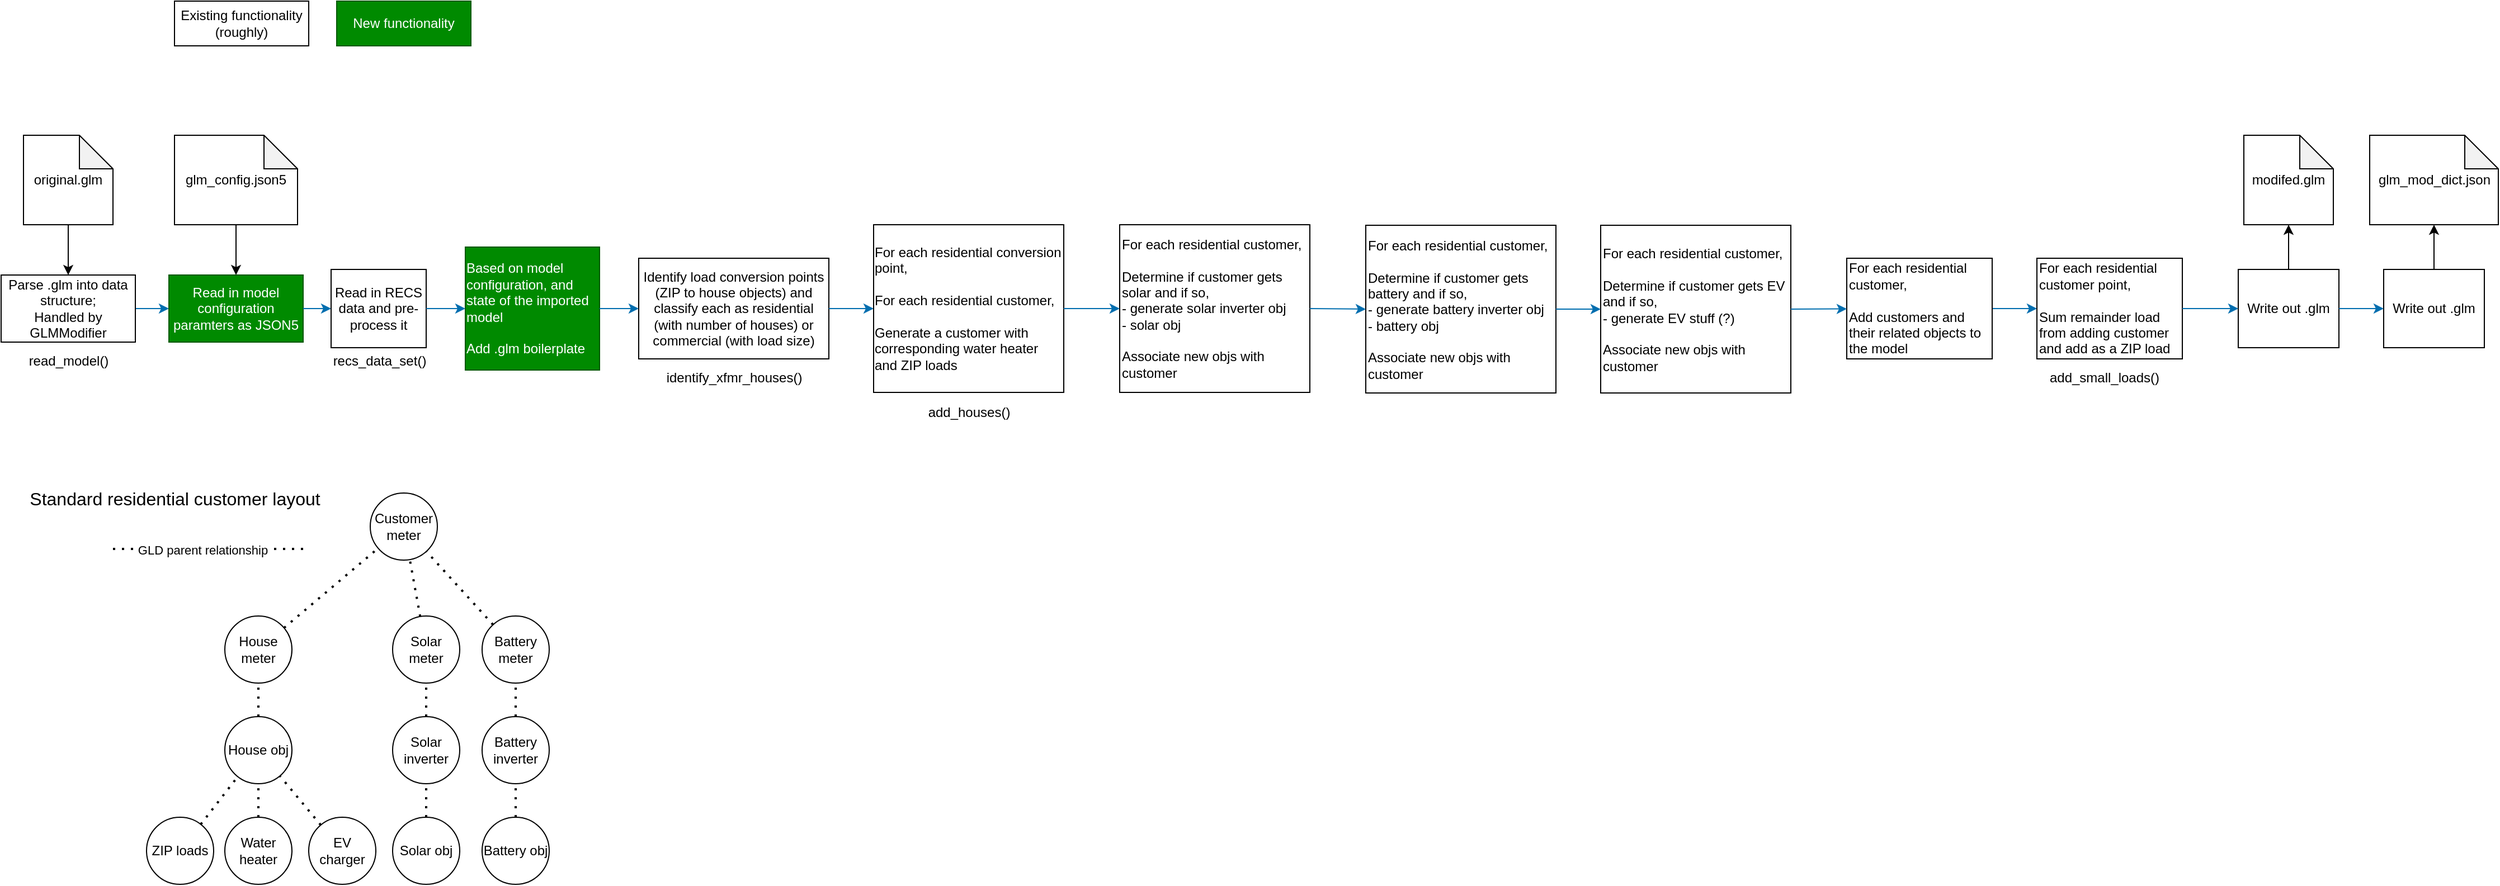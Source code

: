 <mxfile>
    <diagram id="M40tJBM27hI6XAPLBgmJ" name="Page-1">
        <mxGraphModel dx="1576" dy="964" grid="1" gridSize="10" guides="1" tooltips="1" connect="1" arrows="1" fold="1" page="1" pageScale="1" pageWidth="10000" pageHeight="10000" math="0" shadow="0">
            <root>
                <mxCell id="0"/>
                <mxCell id="1" parent="0"/>
                <mxCell id="4" style="edgeStyle=none;html=1;exitX=1;exitY=0.5;exitDx=0;exitDy=0;entryX=0;entryY=0.5;entryDx=0;entryDy=0;fillColor=#1ba1e2;strokeColor=#006EAF;" parent="1" source="2" target="35" edge="1">
                    <mxGeometry relative="1" as="geometry"/>
                </mxCell>
                <mxCell id="2" value="Parse .glm into data structure;&lt;br&gt;Handled by GLMModifier" style="rounded=0;whiteSpace=wrap;html=1;" parent="1" vertex="1">
                    <mxGeometry x="170" y="275" width="120" height="60" as="geometry"/>
                </mxCell>
                <mxCell id="3" value="Identify load conversion points (ZIP to house objects) and classify each as residential (with number of houses) or commercial (with load size)" style="rounded=0;whiteSpace=wrap;html=1;" parent="1" vertex="1">
                    <mxGeometry x="740" y="260" width="170" height="90" as="geometry"/>
                </mxCell>
                <mxCell id="6" style="edgeStyle=none;html=1;exitX=1;exitY=0.5;exitDx=0;exitDy=0;fillColor=#1ba1e2;strokeColor=#006EAF;entryX=0;entryY=0.5;entryDx=0;entryDy=0;" parent="1" source="3" target="85" edge="1">
                    <mxGeometry relative="1" as="geometry">
                        <mxPoint x="880" y="430" as="sourcePoint"/>
                        <mxPoint x="960" y="430" as="targetPoint"/>
                    </mxGeometry>
                </mxCell>
                <mxCell id="8" style="edgeStyle=none;html=1;fillColor=#1ba1e2;strokeColor=#006EAF;entryX=0;entryY=0.5;entryDx=0;entryDy=0;" parent="1" target="40" edge="1">
                    <mxGeometry relative="1" as="geometry">
                        <mxPoint x="1950" y="305" as="sourcePoint"/>
                        <mxPoint x="2300" y="300.5" as="targetPoint"/>
                    </mxGeometry>
                </mxCell>
                <mxCell id="32" style="edgeStyle=none;html=1;exitX=0.5;exitY=0.5;exitDx=0;exitDy=0;exitPerimeter=0;" parent="1" source="25" target="31" edge="1">
                    <mxGeometry relative="1" as="geometry"/>
                </mxCell>
                <mxCell id="25" value="Write out .glm" style="rounded=0;whiteSpace=wrap;html=1;" parent="1" vertex="1">
                    <mxGeometry x="2170" y="270" width="90" height="70" as="geometry"/>
                </mxCell>
                <mxCell id="31" value="modifed.glm" style="shape=note;whiteSpace=wrap;html=1;backgroundOutline=1;darkOpacity=0.05;" parent="1" vertex="1">
                    <mxGeometry x="2175" y="150" width="80" height="80" as="geometry"/>
                </mxCell>
                <mxCell id="33" value="original.glm" style="shape=note;whiteSpace=wrap;html=1;backgroundOutline=1;darkOpacity=0.05;" parent="1" vertex="1">
                    <mxGeometry x="190" y="150" width="80" height="80" as="geometry"/>
                </mxCell>
                <mxCell id="34" style="edgeStyle=none;html=1;exitX=0.5;exitY=1;exitDx=0;exitDy=0;entryX=0.5;entryY=0;entryDx=0;entryDy=0;exitPerimeter=0;" parent="1" source="33" target="2" edge="1">
                    <mxGeometry relative="1" as="geometry">
                        <mxPoint x="420" y="160" as="sourcePoint"/>
                        <mxPoint x="480" y="160" as="targetPoint"/>
                    </mxGeometry>
                </mxCell>
                <mxCell id="35" value="Read in model configuration paramters as JSON5" style="rounded=0;whiteSpace=wrap;html=1;fillColor=#008a00;fontColor=#ffffff;strokeColor=#005700;" parent="1" vertex="1">
                    <mxGeometry x="320" y="275" width="120" height="60" as="geometry"/>
                </mxCell>
                <mxCell id="37" style="edgeStyle=none;html=1;fillColor=#1ba1e2;strokeColor=#006EAF;entryX=0;entryY=0.5;entryDx=0;entryDy=0;" parent="1" target="81" edge="1">
                    <mxGeometry relative="1" as="geometry">
                        <mxPoint x="440" y="305" as="sourcePoint"/>
                        <mxPoint x="480" y="305" as="targetPoint"/>
                    </mxGeometry>
                </mxCell>
                <mxCell id="38" value="glm_config.json5" style="shape=note;whiteSpace=wrap;html=1;backgroundOutline=1;darkOpacity=0.05;" parent="1" vertex="1">
                    <mxGeometry x="325" y="150" width="110" height="80" as="geometry"/>
                </mxCell>
                <mxCell id="39" style="edgeStyle=none;html=1;exitX=0.5;exitY=1;exitDx=0;exitDy=0;exitPerimeter=0;" parent="1" source="38" target="35" edge="1">
                    <mxGeometry relative="1" as="geometry">
                        <mxPoint x="240" y="240" as="sourcePoint"/>
                        <mxPoint x="240" y="285" as="targetPoint"/>
                    </mxGeometry>
                </mxCell>
                <mxCell id="40" value="For each residential customer point,&lt;br&gt;&lt;br&gt;&lt;div style=&quot;&quot;&gt;&lt;span style=&quot;background-color: initial;&quot;&gt;Sum remainder load from adding customer and add as a ZIP load&lt;/span&gt;&lt;/div&gt;" style="rounded=0;whiteSpace=wrap;html=1;align=left;" parent="1" vertex="1">
                    <mxGeometry x="1990" y="260" width="130" height="90" as="geometry"/>
                </mxCell>
                <mxCell id="42" value="New functionality" style="rounded=0;whiteSpace=wrap;html=1;fillColor=#008a00;fontColor=#ffffff;strokeColor=#005700;" parent="1" vertex="1">
                    <mxGeometry x="470" y="30" width="120" height="40" as="geometry"/>
                </mxCell>
                <mxCell id="43" value="Existing functionality (roughly)" style="rounded=0;whiteSpace=wrap;html=1;" parent="1" vertex="1">
                    <mxGeometry x="325" y="30" width="120" height="40" as="geometry"/>
                </mxCell>
                <mxCell id="44" value="Customer meter" style="ellipse;whiteSpace=wrap;html=1;aspect=fixed;" parent="1" vertex="1">
                    <mxGeometry x="500" y="470" width="60" height="60" as="geometry"/>
                </mxCell>
                <mxCell id="45" value="House meter" style="ellipse;whiteSpace=wrap;html=1;aspect=fixed;" parent="1" vertex="1">
                    <mxGeometry x="370" y="580" width="60" height="60" as="geometry"/>
                </mxCell>
                <mxCell id="46" value="Solar meter" style="ellipse;whiteSpace=wrap;html=1;aspect=fixed;" parent="1" vertex="1">
                    <mxGeometry x="520" y="580" width="60" height="60" as="geometry"/>
                </mxCell>
                <mxCell id="47" value="Battery meter" style="ellipse;whiteSpace=wrap;html=1;aspect=fixed;" parent="1" vertex="1">
                    <mxGeometry x="600" y="580" width="60" height="60" as="geometry"/>
                </mxCell>
                <mxCell id="49" value="" style="endArrow=none;dashed=1;html=1;dashPattern=1 3;strokeWidth=2;" parent="1" source="45" target="44" edge="1">
                    <mxGeometry width="50" height="50" relative="1" as="geometry">
                        <mxPoint x="660" y="500" as="sourcePoint"/>
                        <mxPoint x="710" y="450" as="targetPoint"/>
                    </mxGeometry>
                </mxCell>
                <mxCell id="51" value="" style="endArrow=none;dashed=1;html=1;dashPattern=1 3;strokeWidth=2;" parent="1" source="46" target="44" edge="1">
                    <mxGeometry width="50" height="50" relative="1" as="geometry">
                        <mxPoint x="432.958" y="600.689" as="sourcePoint"/>
                        <mxPoint x="517.098" y="529.378" as="targetPoint"/>
                    </mxGeometry>
                </mxCell>
                <mxCell id="52" value="" style="endArrow=none;dashed=1;html=1;dashPattern=1 3;strokeWidth=2;" parent="1" source="47" target="44" edge="1">
                    <mxGeometry width="50" height="50" relative="1" as="geometry">
                        <mxPoint x="442.958" y="610.689" as="sourcePoint"/>
                        <mxPoint x="527.098" y="539.378" as="targetPoint"/>
                    </mxGeometry>
                </mxCell>
                <mxCell id="54" value="" style="endArrow=none;dashed=1;html=1;dashPattern=1 3;strokeWidth=2;" parent="1" edge="1">
                    <mxGeometry width="50" height="50" relative="1" as="geometry">
                        <mxPoint x="270" y="520" as="sourcePoint"/>
                        <mxPoint x="440" y="520" as="targetPoint"/>
                    </mxGeometry>
                </mxCell>
                <mxCell id="55" value="GLD parent relationship" style="edgeLabel;html=1;align=center;verticalAlign=middle;resizable=0;points=[];" parent="54" vertex="1" connectable="0">
                    <mxGeometry x="-0.517" y="2" relative="1" as="geometry">
                        <mxPoint x="39" y="3" as="offset"/>
                    </mxGeometry>
                </mxCell>
                <mxCell id="56" value="House obj" style="ellipse;whiteSpace=wrap;html=1;aspect=fixed;" parent="1" vertex="1">
                    <mxGeometry x="370" y="670" width="60" height="60" as="geometry"/>
                </mxCell>
                <mxCell id="57" value="ZIP loads" style="ellipse;whiteSpace=wrap;html=1;aspect=fixed;" parent="1" vertex="1">
                    <mxGeometry x="300" y="760" width="60" height="60" as="geometry"/>
                </mxCell>
                <mxCell id="58" value="Water heater" style="ellipse;whiteSpace=wrap;html=1;aspect=fixed;" parent="1" vertex="1">
                    <mxGeometry x="370" y="760" width="60" height="60" as="geometry"/>
                </mxCell>
                <mxCell id="59" value="" style="endArrow=none;dashed=1;html=1;dashPattern=1 3;strokeWidth=2;" parent="1" source="56" target="45" edge="1">
                    <mxGeometry width="50" height="50" relative="1" as="geometry">
                        <mxPoint x="432.958" y="600.689" as="sourcePoint"/>
                        <mxPoint x="517.098" y="529.378" as="targetPoint"/>
                    </mxGeometry>
                </mxCell>
                <mxCell id="60" value="" style="endArrow=none;dashed=1;html=1;dashPattern=1 3;strokeWidth=2;" parent="1" source="57" target="56" edge="1">
                    <mxGeometry width="50" height="50" relative="1" as="geometry">
                        <mxPoint x="442.958" y="610.689" as="sourcePoint"/>
                        <mxPoint x="527.098" y="539.378" as="targetPoint"/>
                    </mxGeometry>
                </mxCell>
                <mxCell id="62" value="" style="endArrow=none;dashed=1;html=1;dashPattern=1 3;strokeWidth=2;" parent="1" source="58" target="56" edge="1">
                    <mxGeometry width="50" height="50" relative="1" as="geometry">
                        <mxPoint x="452.958" y="620.689" as="sourcePoint"/>
                        <mxPoint x="537.098" y="549.378" as="targetPoint"/>
                    </mxGeometry>
                </mxCell>
                <mxCell id="64" value="Solar inverter" style="ellipse;whiteSpace=wrap;html=1;aspect=fixed;" parent="1" vertex="1">
                    <mxGeometry x="520" y="670" width="60" height="60" as="geometry"/>
                </mxCell>
                <mxCell id="65" value="Battery inverter" style="ellipse;whiteSpace=wrap;html=1;aspect=fixed;" parent="1" vertex="1">
                    <mxGeometry x="600" y="670" width="60" height="60" as="geometry"/>
                </mxCell>
                <mxCell id="67" value="" style="endArrow=none;dashed=1;html=1;dashPattern=1 3;strokeWidth=2;" parent="1" source="64" target="46" edge="1">
                    <mxGeometry width="50" height="50" relative="1" as="geometry">
                        <mxPoint x="572.339" y="592.655" as="sourcePoint"/>
                        <mxPoint x="597.586" y="537.311" as="targetPoint"/>
                    </mxGeometry>
                </mxCell>
                <mxCell id="68" value="" style="endArrow=none;dashed=1;html=1;dashPattern=1 3;strokeWidth=2;" parent="1" source="65" target="47" edge="1">
                    <mxGeometry width="50" height="50" relative="1" as="geometry">
                        <mxPoint x="582.339" y="602.655" as="sourcePoint"/>
                        <mxPoint x="607.586" y="547.311" as="targetPoint"/>
                    </mxGeometry>
                </mxCell>
                <mxCell id="70" value="Solar obj" style="ellipse;whiteSpace=wrap;html=1;aspect=fixed;" parent="1" vertex="1">
                    <mxGeometry x="520" y="760" width="60" height="60" as="geometry"/>
                </mxCell>
                <mxCell id="71" value="Battery obj" style="ellipse;whiteSpace=wrap;html=1;aspect=fixed;" parent="1" vertex="1">
                    <mxGeometry x="600" y="760" width="60" height="60" as="geometry"/>
                </mxCell>
                <mxCell id="72" value="" style="endArrow=none;dashed=1;html=1;dashPattern=1 3;strokeWidth=2;" parent="1" source="70" target="64" edge="1">
                    <mxGeometry width="50" height="50" relative="1" as="geometry">
                        <mxPoint x="560" y="680" as="sourcePoint"/>
                        <mxPoint x="560" y="700" as="targetPoint"/>
                    </mxGeometry>
                </mxCell>
                <mxCell id="73" value="" style="endArrow=none;dashed=1;html=1;dashPattern=1 3;strokeWidth=2;" parent="1" source="71" target="65" edge="1">
                    <mxGeometry width="50" height="50" relative="1" as="geometry">
                        <mxPoint x="570" y="690" as="sourcePoint"/>
                        <mxPoint x="570" y="660" as="targetPoint"/>
                    </mxGeometry>
                </mxCell>
                <mxCell id="74" value="&lt;font style=&quot;font-size: 16px;&quot;&gt;Standard residential customer layout&lt;/font&gt;" style="text;html=1;align=center;verticalAlign=middle;resizable=0;points=[];autosize=1;strokeColor=none;fillColor=none;" parent="1" vertex="1">
                    <mxGeometry x="185" y="460" width="280" height="30" as="geometry"/>
                </mxCell>
                <mxCell id="76" value="&lt;font style=&quot;font-size: 12px;&quot;&gt;add_small_loads()&lt;/font&gt;" style="text;html=1;align=center;verticalAlign=middle;resizable=0;points=[];autosize=1;strokeColor=none;fillColor=none;fontSize=16;" parent="1" vertex="1">
                    <mxGeometry x="1990" y="350" width="120" height="30" as="geometry"/>
                </mxCell>
                <mxCell id="77" value="&lt;span style=&quot;font-size: 12px;&quot;&gt;add_houses()&lt;/span&gt;" style="text;html=1;align=center;verticalAlign=middle;resizable=0;points=[];autosize=1;strokeColor=none;fillColor=none;fontSize=16;" parent="1" vertex="1">
                    <mxGeometry x="985" y="380.5" width="100" height="30" as="geometry"/>
                </mxCell>
                <mxCell id="78" value="&lt;span style=&quot;font-size: 12px;&quot;&gt;identify_xfmr_houses()&lt;/span&gt;" style="text;html=1;align=center;verticalAlign=middle;resizable=0;points=[];autosize=1;strokeColor=none;fillColor=none;fontSize=16;" parent="1" vertex="1">
                    <mxGeometry x="755" y="350" width="140" height="30" as="geometry"/>
                </mxCell>
                <mxCell id="79" value="&lt;div style=&quot;text-align: left;&quot;&gt;&lt;span style=&quot;background-color: initial;&quot;&gt;Based on model configuration, and state of the imported model&lt;/span&gt;&lt;/div&gt;&lt;div style=&quot;text-align: left;&quot;&gt;&lt;span style=&quot;background-color: initial;&quot;&gt;&lt;br&gt;&lt;/span&gt;&lt;/div&gt;&lt;div style=&quot;text-align: left;&quot;&gt;&lt;span style=&quot;background-color: initial;&quot;&gt;Add .glm boilerplate&lt;/span&gt;&lt;/div&gt;" style="rounded=0;whiteSpace=wrap;html=1;fillColor=#008a00;fontColor=#ffffff;strokeColor=#005700;" parent="1" vertex="1">
                    <mxGeometry x="585" y="250" width="120" height="110" as="geometry"/>
                </mxCell>
                <mxCell id="80" style="edgeStyle=none;html=1;exitX=1;exitY=0.5;exitDx=0;exitDy=0;fillColor=#1ba1e2;strokeColor=#006EAF;entryX=0;entryY=0.5;entryDx=0;entryDy=0;" parent="1" source="79" target="3" edge="1">
                    <mxGeometry relative="1" as="geometry">
                        <mxPoint x="450" y="315" as="sourcePoint"/>
                        <mxPoint x="585" y="315" as="targetPoint"/>
                    </mxGeometry>
                </mxCell>
                <mxCell id="81" value="Read in RECS data and pre-process it" style="rounded=0;whiteSpace=wrap;html=1;" parent="1" vertex="1">
                    <mxGeometry x="465" y="270" width="85" height="70" as="geometry"/>
                </mxCell>
                <mxCell id="82" style="edgeStyle=none;html=1;fillColor=#1ba1e2;strokeColor=#006EAF;entryX=0;entryY=0.5;entryDx=0;entryDy=0;exitX=1;exitY=0.5;exitDx=0;exitDy=0;" parent="1" source="81" target="79" edge="1">
                    <mxGeometry relative="1" as="geometry">
                        <mxPoint x="450" y="315" as="sourcePoint"/>
                        <mxPoint x="475" y="315" as="targetPoint"/>
                    </mxGeometry>
                </mxCell>
                <mxCell id="83" value="&lt;span style=&quot;font-size: 12px;&quot;&gt;recs_data_set()&lt;/span&gt;" style="text;html=1;align=center;verticalAlign=middle;resizable=0;points=[];autosize=1;strokeColor=none;fillColor=none;fontSize=16;" parent="1" vertex="1">
                    <mxGeometry x="452.5" y="335" width="110" height="30" as="geometry"/>
                </mxCell>
                <mxCell id="84" value="&lt;span style=&quot;font-size: 12px;&quot;&gt;read_model()&lt;/span&gt;" style="text;html=1;align=center;verticalAlign=middle;resizable=0;points=[];autosize=1;strokeColor=none;fillColor=none;fontSize=16;" parent="1" vertex="1">
                    <mxGeometry x="185" y="335" width="90" height="30" as="geometry"/>
                </mxCell>
                <mxCell id="85" value="&lt;div style=&quot;text-align: left;&quot;&gt;&lt;span style=&quot;background-color: initial;&quot;&gt;For each residential conversion point,&lt;/span&gt;&lt;/div&gt;&lt;div style=&quot;text-align: left;&quot;&gt;&lt;br&gt;&lt;/div&gt;&lt;div style=&quot;text-align: left;&quot;&gt;&lt;span style=&quot;background-color: initial;&quot;&gt;For each residential customer,&lt;/span&gt;&lt;/div&gt;&lt;div style=&quot;text-align: left;&quot;&gt;&lt;br&gt;&lt;/div&gt;&lt;div style=&quot;text-align: left;&quot;&gt;&lt;span style=&quot;background-color: initial;&quot;&gt;Generate a customer with corresponding water heater and ZIP loads&lt;/span&gt;&lt;/div&gt;" style="rounded=0;whiteSpace=wrap;html=1;" parent="1" vertex="1">
                    <mxGeometry x="950" y="230" width="170" height="150" as="geometry"/>
                </mxCell>
                <mxCell id="86" value="&lt;div style=&quot;&quot;&gt;&lt;span style=&quot;background-color: initial;&quot;&gt;For each residential customer,&lt;/span&gt;&lt;/div&gt;&lt;div style=&quot;&quot;&gt;&lt;span style=&quot;background-color: initial;&quot;&gt;&lt;br&gt;&lt;/span&gt;&lt;/div&gt;&lt;div style=&quot;&quot;&gt;Determine if customer gets solar and if so,&amp;nbsp;&lt;/div&gt;&lt;div style=&quot;&quot;&gt;- generate solar inverter obj&amp;nbsp;&lt;/div&gt;&lt;div style=&quot;&quot;&gt;- solar obj&lt;/div&gt;&lt;div style=&quot;&quot;&gt;&lt;br&gt;&lt;/div&gt;&lt;div style=&quot;&quot;&gt;Associate new objs with customer&lt;/div&gt;" style="rounded=0;whiteSpace=wrap;html=1;align=left;" parent="1" vertex="1">
                    <mxGeometry x="1170" y="230" width="170" height="150" as="geometry"/>
                </mxCell>
                <mxCell id="87" style="edgeStyle=none;html=1;exitX=1;exitY=0.5;exitDx=0;exitDy=0;fillColor=#1ba1e2;strokeColor=#006EAF;entryX=0;entryY=0.5;entryDx=0;entryDy=0;" parent="1" source="85" target="86" edge="1">
                    <mxGeometry relative="1" as="geometry">
                        <mxPoint x="920" y="315" as="sourcePoint"/>
                        <mxPoint x="960" y="315" as="targetPoint"/>
                    </mxGeometry>
                </mxCell>
                <mxCell id="88" value="&lt;div style=&quot;&quot;&gt;&lt;span style=&quot;background-color: initial;&quot;&gt;For each residential customer,&lt;/span&gt;&lt;/div&gt;&lt;div style=&quot;&quot;&gt;&lt;span style=&quot;background-color: initial;&quot;&gt;&lt;br&gt;&lt;/span&gt;&lt;/div&gt;&lt;div style=&quot;&quot;&gt;Determine if customer gets battery and if so,&amp;nbsp;&lt;/div&gt;&lt;div style=&quot;&quot;&gt;- generate battery inverter obj&amp;nbsp;&lt;/div&gt;&lt;div style=&quot;&quot;&gt;- battery obj&lt;/div&gt;&lt;div style=&quot;&quot;&gt;&lt;br&gt;&lt;/div&gt;&lt;div style=&quot;&quot;&gt;Associate new objs with customer&lt;/div&gt;" style="rounded=0;whiteSpace=wrap;html=1;align=left;" parent="1" vertex="1">
                    <mxGeometry x="1390" y="230.5" width="170" height="150" as="geometry"/>
                </mxCell>
                <mxCell id="89" style="edgeStyle=none;html=1;exitX=1;exitY=0.5;exitDx=0;exitDy=0;fillColor=#1ba1e2;strokeColor=#006EAF;entryX=0;entryY=0.5;entryDx=0;entryDy=0;" parent="1" source="86" target="88" edge="1">
                    <mxGeometry relative="1" as="geometry">
                        <mxPoint x="1340" y="300.5" as="sourcePoint"/>
                        <mxPoint x="1390" y="300" as="targetPoint"/>
                    </mxGeometry>
                </mxCell>
                <mxCell id="91" value="&lt;div style=&quot;&quot;&gt;&lt;span style=&quot;background-color: initial;&quot;&gt;For each residential customer,&lt;/span&gt;&lt;/div&gt;&lt;div style=&quot;&quot;&gt;&lt;span style=&quot;background-color: initial;&quot;&gt;&lt;br&gt;&lt;/span&gt;&lt;/div&gt;&lt;div style=&quot;&quot;&gt;Determine if customer gets EV and if so,&amp;nbsp;&lt;/div&gt;&lt;div style=&quot;&quot;&gt;- generate EV stuff (?)&lt;/div&gt;&lt;div style=&quot;&quot;&gt;&lt;br&gt;&lt;/div&gt;&lt;div style=&quot;&quot;&gt;Associate new objs with customer&lt;/div&gt;" style="rounded=0;whiteSpace=wrap;html=1;align=left;" parent="1" vertex="1">
                    <mxGeometry x="1600" y="230.5" width="170" height="150" as="geometry"/>
                </mxCell>
                <mxCell id="92" style="edgeStyle=none;html=1;exitX=1;exitY=0.5;exitDx=0;exitDy=0;fillColor=#1ba1e2;strokeColor=#006EAF;" parent="1" source="88" target="91" edge="1">
                    <mxGeometry relative="1" as="geometry">
                        <mxPoint x="1350" y="315" as="sourcePoint"/>
                        <mxPoint x="1400" y="315.5" as="targetPoint"/>
                    </mxGeometry>
                </mxCell>
                <mxCell id="94" value="For each residential customer,&lt;br&gt;&lt;br&gt;Add customers and their related objects to the model" style="rounded=0;whiteSpace=wrap;html=1;align=left;" parent="1" vertex="1">
                    <mxGeometry x="1820" y="260" width="130" height="90" as="geometry"/>
                </mxCell>
                <mxCell id="95" style="edgeStyle=none;html=1;exitX=1;exitY=0.5;exitDx=0;exitDy=0;fillColor=#1ba1e2;strokeColor=#006EAF;" parent="1" source="91" target="94" edge="1">
                    <mxGeometry relative="1" as="geometry">
                        <mxPoint x="1570" y="315.5" as="sourcePoint"/>
                        <mxPoint x="1610" y="315.5" as="targetPoint"/>
                    </mxGeometry>
                </mxCell>
                <mxCell id="96" style="edgeStyle=none;html=1;fillColor=#1ba1e2;strokeColor=#006EAF;" parent="1" target="25" edge="1">
                    <mxGeometry relative="1" as="geometry">
                        <mxPoint x="2120" y="305" as="sourcePoint"/>
                        <mxPoint x="2000" y="315" as="targetPoint"/>
                    </mxGeometry>
                </mxCell>
                <mxCell id="101" style="edgeStyle=none;html=1;entryX=0.5;entryY=1;entryDx=0;entryDy=0;entryPerimeter=0;" edge="1" parent="1" source="97" target="100">
                    <mxGeometry relative="1" as="geometry"/>
                </mxCell>
                <mxCell id="97" value="Write out .glm" style="rounded=0;whiteSpace=wrap;html=1;" vertex="1" parent="1">
                    <mxGeometry x="2300" y="270" width="90" height="70" as="geometry"/>
                </mxCell>
                <mxCell id="99" style="edgeStyle=none;html=1;fillColor=#1ba1e2;strokeColor=#006EAF;exitX=1;exitY=0.5;exitDx=0;exitDy=0;" edge="1" parent="1" source="25" target="97">
                    <mxGeometry relative="1" as="geometry">
                        <mxPoint x="2130" y="315" as="sourcePoint"/>
                        <mxPoint x="2180" y="315" as="targetPoint"/>
                    </mxGeometry>
                </mxCell>
                <mxCell id="100" value="glm_mod_dict.json" style="shape=note;whiteSpace=wrap;html=1;backgroundOutline=1;darkOpacity=0.05;" vertex="1" parent="1">
                    <mxGeometry x="2287.5" y="150" width="115" height="80" as="geometry"/>
                </mxCell>
                <mxCell id="102" value="EV charger" style="ellipse;whiteSpace=wrap;html=1;aspect=fixed;" vertex="1" parent="1">
                    <mxGeometry x="445" y="760" width="60" height="60" as="geometry"/>
                </mxCell>
                <mxCell id="103" value="" style="endArrow=none;dashed=1;html=1;dashPattern=1 3;strokeWidth=2;" edge="1" parent="1" source="102" target="56">
                    <mxGeometry width="50" height="50" relative="1" as="geometry">
                        <mxPoint x="358.343" y="776.261" as="sourcePoint"/>
                        <mxPoint x="391.582" y="733.681" as="targetPoint"/>
                    </mxGeometry>
                </mxCell>
            </root>
        </mxGraphModel>
    </diagram>
</mxfile>